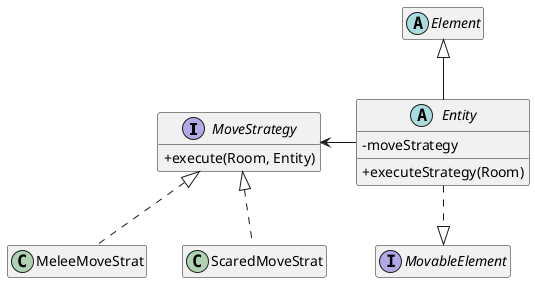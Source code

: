 @startuml

hide empty members
skinparam classAttributeIconSize 0

interface MoveStrategy {
+ execute(Room, Entity)
}

interface MovableElement {

}

abstract class Element {

}

abstract class Entity {
- moveStrategy
+ executeStrategy(Room)
}

class MeleeMoveStrat {}
class ScaredMoveStrat {}

Element ^-down- Entity
MovableElement ^.up. Entity
MoveStrategy <-right- Entity

MoveStrategy ^.. MeleeMoveStrat
MoveStrategy ^.. ScaredMoveStrat

@enduml
